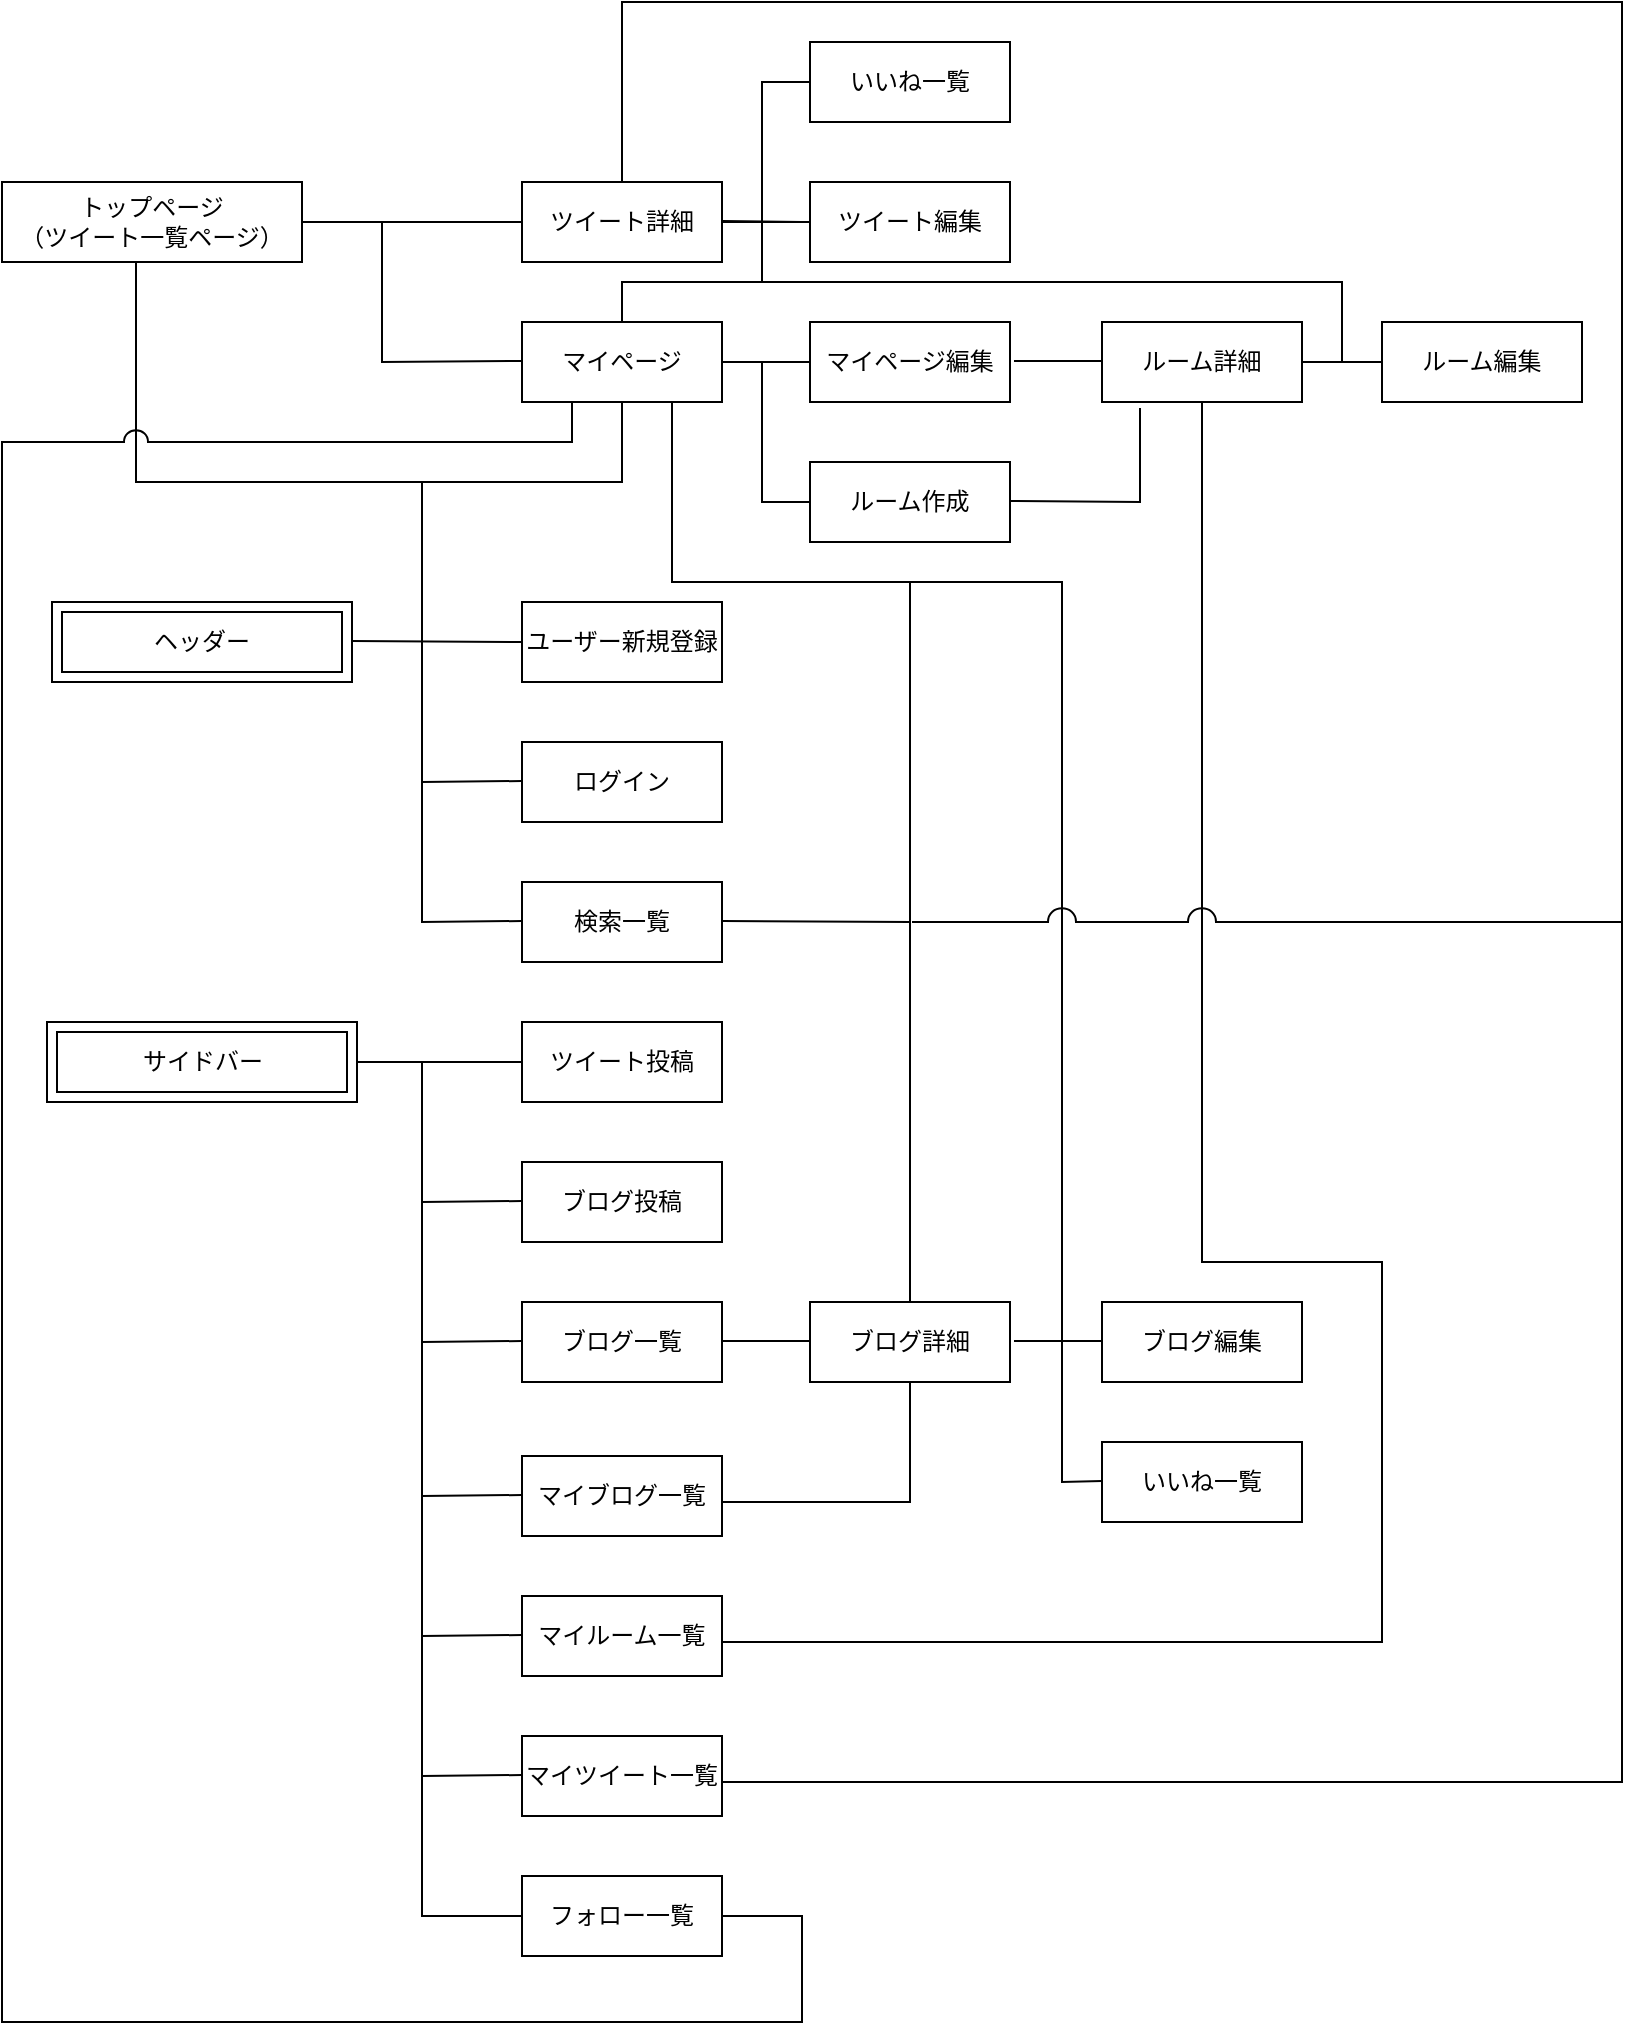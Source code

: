 <mxfile>
    <diagram id="4FSSSGJxte7q_M84ObTr" name="ページ1">
        <mxGraphModel dx="1120" dy="1046" grid="0" gridSize="10" guides="1" tooltips="1" connect="1" arrows="1" fold="1" page="1" pageScale="1" pageWidth="827" pageHeight="1169" background="none" math="0" shadow="0">
            <root>
                <mxCell id="0"/>
                <mxCell id="1" parent="0"/>
                <mxCell id="4" style="edgeStyle=none;html=1;exitX=1;exitY=0.5;exitDx=0;exitDy=0;endArrow=none;endFill=0;entryX=0;entryY=0.5;entryDx=0;entryDy=0;" edge="1" parent="1" source="2" target="16">
                    <mxGeometry relative="1" as="geometry">
                        <mxPoint x="240" y="120" as="targetPoint"/>
                    </mxGeometry>
                </mxCell>
                <mxCell id="2" value="トップページ&lt;br&gt;（ツイート一覧ページ）" style="whiteSpace=wrap;html=1;align=center;" vertex="1" parent="1">
                    <mxGeometry x="10" y="100" width="150" height="40" as="geometry"/>
                </mxCell>
                <mxCell id="5" value="マイページ" style="whiteSpace=wrap;html=1;align=center;" vertex="1" parent="1">
                    <mxGeometry x="270" y="170" width="100" height="40" as="geometry"/>
                </mxCell>
                <mxCell id="6" value="マイページ編集" style="whiteSpace=wrap;html=1;align=center;" vertex="1" parent="1">
                    <mxGeometry x="414" y="170" width="100" height="40" as="geometry"/>
                </mxCell>
                <mxCell id="7" value="フォロー一覧" style="whiteSpace=wrap;html=1;align=center;" vertex="1" parent="1">
                    <mxGeometry x="270" y="947" width="100" height="40" as="geometry"/>
                </mxCell>
                <mxCell id="9" value="ルーム作成" style="whiteSpace=wrap;html=1;align=center;" vertex="1" parent="1">
                    <mxGeometry x="414" y="240" width="100" height="40" as="geometry"/>
                </mxCell>
                <mxCell id="10" value="ルーム詳細" style="whiteSpace=wrap;html=1;align=center;" vertex="1" parent="1">
                    <mxGeometry x="560" y="170" width="100" height="40" as="geometry"/>
                </mxCell>
                <mxCell id="11" value="ルーム編集" style="whiteSpace=wrap;html=1;align=center;" vertex="1" parent="1">
                    <mxGeometry x="700" y="170" width="100" height="40" as="geometry"/>
                </mxCell>
                <mxCell id="12" value="マイルーム一覧" style="whiteSpace=wrap;html=1;align=center;" vertex="1" parent="1">
                    <mxGeometry x="270" y="807" width="100" height="40" as="geometry"/>
                </mxCell>
                <mxCell id="13" value="検索一覧" style="whiteSpace=wrap;html=1;align=center;" vertex="1" parent="1">
                    <mxGeometry x="270" y="450" width="100" height="40" as="geometry"/>
                </mxCell>
                <mxCell id="14" value="ユーザー新規登録" style="whiteSpace=wrap;html=1;align=center;" vertex="1" parent="1">
                    <mxGeometry x="270" y="310" width="100" height="40" as="geometry"/>
                </mxCell>
                <mxCell id="15" value="ログイン" style="whiteSpace=wrap;html=1;align=center;" vertex="1" parent="1">
                    <mxGeometry x="270" y="380" width="100" height="40" as="geometry"/>
                </mxCell>
                <mxCell id="16" value="ツイート詳細" style="whiteSpace=wrap;html=1;align=center;" vertex="1" parent="1">
                    <mxGeometry x="270" y="100" width="100" height="40" as="geometry"/>
                </mxCell>
                <mxCell id="43" value="" style="edgeStyle=orthogonalEdgeStyle;html=1;endArrow=none;endFill=0;" edge="1" parent="1" source="17" target="16">
                    <mxGeometry relative="1" as="geometry"/>
                </mxCell>
                <mxCell id="17" value="ツイート編集" style="whiteSpace=wrap;html=1;align=center;" vertex="1" parent="1">
                    <mxGeometry x="414" y="100" width="100" height="40" as="geometry"/>
                </mxCell>
                <mxCell id="55" value="" style="edgeStyle=orthogonalEdgeStyle;html=1;endArrow=none;endFill=0;" edge="1" parent="1" source="18" target="33">
                    <mxGeometry relative="1" as="geometry"/>
                </mxCell>
                <mxCell id="18" value="ツイート投稿" style="whiteSpace=wrap;html=1;align=center;" vertex="1" parent="1">
                    <mxGeometry x="270" y="520" width="100" height="40" as="geometry"/>
                </mxCell>
                <mxCell id="19" value="ブログ一覧" style="whiteSpace=wrap;html=1;align=center;" vertex="1" parent="1">
                    <mxGeometry x="270" y="660" width="100" height="40" as="geometry"/>
                </mxCell>
                <mxCell id="20" value="ブログ投稿" style="whiteSpace=wrap;html=1;align=center;" vertex="1" parent="1">
                    <mxGeometry x="270" y="590" width="100" height="40" as="geometry"/>
                </mxCell>
                <mxCell id="21" value="ブログ詳細" style="whiteSpace=wrap;html=1;align=center;" vertex="1" parent="1">
                    <mxGeometry x="414" y="660" width="100" height="40" as="geometry"/>
                </mxCell>
                <mxCell id="22" value="ブログ編集" style="whiteSpace=wrap;html=1;align=center;" vertex="1" parent="1">
                    <mxGeometry x="560" y="660" width="100" height="40" as="geometry"/>
                </mxCell>
                <mxCell id="32" value="ヘッダー" style="shape=ext;margin=3;double=1;whiteSpace=wrap;html=1;align=center;" vertex="1" parent="1">
                    <mxGeometry x="35" y="310" width="150" height="40" as="geometry"/>
                </mxCell>
                <mxCell id="33" value="サイドバー" style="shape=ext;margin=3;double=1;whiteSpace=wrap;html=1;align=center;" vertex="1" parent="1">
                    <mxGeometry x="32.5" y="520" width="155" height="40" as="geometry"/>
                </mxCell>
                <mxCell id="34" value="マイブログ一覧" style="whiteSpace=wrap;html=1;align=center;" vertex="1" parent="1">
                    <mxGeometry x="270" y="737" width="100" height="40" as="geometry"/>
                </mxCell>
                <mxCell id="35" value="マイツイート一覧" style="whiteSpace=wrap;html=1;align=center;" vertex="1" parent="1">
                    <mxGeometry x="270" y="877" width="100" height="40" as="geometry"/>
                </mxCell>
                <mxCell id="40" value="" style="endArrow=none;html=1;rounded=0;" edge="1" parent="1">
                    <mxGeometry relative="1" as="geometry">
                        <mxPoint x="200" y="120" as="sourcePoint"/>
                        <mxPoint x="270" y="189.5" as="targetPoint"/>
                        <Array as="points">
                            <mxPoint x="200" y="190"/>
                        </Array>
                    </mxGeometry>
                </mxCell>
                <mxCell id="42" value="" style="endArrow=none;html=1;rounded=0;" edge="1" parent="1">
                    <mxGeometry relative="1" as="geometry">
                        <mxPoint x="370" y="119.5" as="sourcePoint"/>
                        <mxPoint x="410" y="120" as="targetPoint"/>
                    </mxGeometry>
                </mxCell>
                <mxCell id="45" value="" style="endArrow=none;html=1;rounded=0;exitX=1;exitY=0.5;exitDx=0;exitDy=0;" edge="1" parent="1" source="5">
                    <mxGeometry relative="1" as="geometry">
                        <mxPoint x="374" y="189.5" as="sourcePoint"/>
                        <mxPoint x="414" y="190" as="targetPoint"/>
                    </mxGeometry>
                </mxCell>
                <mxCell id="46" value="" style="endArrow=none;html=1;rounded=0;exitX=1;exitY=0.5;exitDx=0;exitDy=0;" edge="1" parent="1">
                    <mxGeometry relative="1" as="geometry">
                        <mxPoint x="516" y="189.5" as="sourcePoint"/>
                        <mxPoint x="560" y="189.5" as="targetPoint"/>
                    </mxGeometry>
                </mxCell>
                <mxCell id="49" value="" style="endArrow=none;html=1;rounded=0;exitX=1;exitY=0.5;exitDx=0;exitDy=0;" edge="1" parent="1">
                    <mxGeometry relative="1" as="geometry">
                        <mxPoint x="370" y="679.5" as="sourcePoint"/>
                        <mxPoint x="414" y="679.5" as="targetPoint"/>
                    </mxGeometry>
                </mxCell>
                <mxCell id="50" value="" style="endArrow=none;html=1;rounded=0;exitX=1;exitY=0.5;exitDx=0;exitDy=0;" edge="1" parent="1">
                    <mxGeometry relative="1" as="geometry">
                        <mxPoint x="516" y="679.5" as="sourcePoint"/>
                        <mxPoint x="560" y="679.5" as="targetPoint"/>
                    </mxGeometry>
                </mxCell>
                <mxCell id="51" value="" style="endArrow=none;html=1;rounded=0;entryX=0;entryY=0.5;entryDx=0;entryDy=0;" edge="1" parent="1" target="9">
                    <mxGeometry relative="1" as="geometry">
                        <mxPoint x="390" y="190" as="sourcePoint"/>
                        <mxPoint x="400" y="290" as="targetPoint"/>
                        <Array as="points">
                            <mxPoint x="390" y="260"/>
                        </Array>
                    </mxGeometry>
                </mxCell>
                <mxCell id="52" value="" style="endArrow=none;html=1;rounded=0;" edge="1" parent="1">
                    <mxGeometry relative="1" as="geometry">
                        <mxPoint x="185" y="329.5" as="sourcePoint"/>
                        <mxPoint x="270" y="330" as="targetPoint"/>
                    </mxGeometry>
                </mxCell>
                <mxCell id="53" value="" style="endArrow=none;html=1;rounded=0;" edge="1" parent="1">
                    <mxGeometry relative="1" as="geometry">
                        <mxPoint x="220" y="330" as="sourcePoint"/>
                        <mxPoint x="270" y="469.5" as="targetPoint"/>
                        <Array as="points">
                            <mxPoint x="220" y="470"/>
                        </Array>
                    </mxGeometry>
                </mxCell>
                <mxCell id="54" value="" style="endArrow=none;html=1;rounded=0;" edge="1" parent="1">
                    <mxGeometry relative="1" as="geometry">
                        <mxPoint x="220" y="400" as="sourcePoint"/>
                        <mxPoint x="270" y="399.5" as="targetPoint"/>
                    </mxGeometry>
                </mxCell>
                <mxCell id="57" value="" style="endArrow=none;html=1;rounded=0;" edge="1" parent="1">
                    <mxGeometry relative="1" as="geometry">
                        <mxPoint x="220" y="540" as="sourcePoint"/>
                        <mxPoint x="270" y="967" as="targetPoint"/>
                        <Array as="points">
                            <mxPoint x="220" y="967"/>
                        </Array>
                    </mxGeometry>
                </mxCell>
                <mxCell id="58" value="" style="endArrow=none;html=1;rounded=0;" edge="1" parent="1">
                    <mxGeometry relative="1" as="geometry">
                        <mxPoint x="220" y="897" as="sourcePoint"/>
                        <mxPoint x="270" y="896.5" as="targetPoint"/>
                    </mxGeometry>
                </mxCell>
                <mxCell id="59" value="" style="endArrow=none;html=1;rounded=0;" edge="1" parent="1">
                    <mxGeometry relative="1" as="geometry">
                        <mxPoint x="220" y="827" as="sourcePoint"/>
                        <mxPoint x="270" y="826.5" as="targetPoint"/>
                    </mxGeometry>
                </mxCell>
                <mxCell id="60" value="" style="endArrow=none;html=1;rounded=0;" edge="1" parent="1">
                    <mxGeometry relative="1" as="geometry">
                        <mxPoint x="220" y="757" as="sourcePoint"/>
                        <mxPoint x="270" y="756.5" as="targetPoint"/>
                    </mxGeometry>
                </mxCell>
                <mxCell id="61" value="" style="endArrow=none;html=1;rounded=0;" edge="1" parent="1">
                    <mxGeometry relative="1" as="geometry">
                        <mxPoint x="220" y="680" as="sourcePoint"/>
                        <mxPoint x="270" y="679.5" as="targetPoint"/>
                    </mxGeometry>
                </mxCell>
                <mxCell id="62" value="" style="endArrow=none;html=1;rounded=0;" edge="1" parent="1">
                    <mxGeometry relative="1" as="geometry">
                        <mxPoint x="220" y="610" as="sourcePoint"/>
                        <mxPoint x="270" y="609.5" as="targetPoint"/>
                    </mxGeometry>
                </mxCell>
                <mxCell id="63" value="" style="endArrow=none;html=1;rounded=0;exitX=0.5;exitY=1;exitDx=0;exitDy=0;" edge="1" parent="1" source="5">
                    <mxGeometry relative="1" as="geometry">
                        <mxPoint x="70" y="250" as="sourcePoint"/>
                        <mxPoint x="220" y="330" as="targetPoint"/>
                        <Array as="points">
                            <mxPoint x="320" y="250"/>
                            <mxPoint x="220" y="250"/>
                        </Array>
                    </mxGeometry>
                </mxCell>
                <mxCell id="64" value="" style="endArrow=none;html=1;rounded=0;" edge="1" parent="1">
                    <mxGeometry relative="1" as="geometry">
                        <mxPoint x="77" y="140" as="sourcePoint"/>
                        <mxPoint x="220" y="250" as="targetPoint"/>
                        <Array as="points">
                            <mxPoint x="77" y="250"/>
                        </Array>
                    </mxGeometry>
                </mxCell>
                <mxCell id="65" value="" style="endArrow=none;html=1;rounded=0;entryX=0.5;entryY=1;entryDx=0;entryDy=0;" edge="1" parent="1" target="21">
                    <mxGeometry relative="1" as="geometry">
                        <mxPoint x="370" y="760" as="sourcePoint"/>
                        <mxPoint x="530" y="760" as="targetPoint"/>
                        <Array as="points">
                            <mxPoint x="464" y="760"/>
                        </Array>
                    </mxGeometry>
                </mxCell>
                <mxCell id="66" value="" style="endArrow=none;html=1;rounded=0;entryX=0;entryY=0.5;entryDx=0;entryDy=0;" edge="1" parent="1" target="11">
                    <mxGeometry relative="1" as="geometry">
                        <mxPoint x="660" y="190" as="sourcePoint"/>
                        <mxPoint x="700" y="190" as="targetPoint"/>
                    </mxGeometry>
                </mxCell>
                <mxCell id="67" value="" style="endArrow=none;html=1;rounded=0;entryX=0.5;entryY=1;entryDx=0;entryDy=0;" edge="1" parent="1">
                    <mxGeometry relative="1" as="geometry">
                        <mxPoint x="370" y="830" as="sourcePoint"/>
                        <mxPoint x="610" y="210" as="targetPoint"/>
                        <Array as="points">
                            <mxPoint x="700" y="830"/>
                            <mxPoint x="700" y="640"/>
                            <mxPoint x="610" y="640"/>
                        </Array>
                    </mxGeometry>
                </mxCell>
                <mxCell id="70" value="いいね一覧" style="whiteSpace=wrap;html=1;align=center;" vertex="1" parent="1">
                    <mxGeometry x="560" y="730" width="100" height="40" as="geometry"/>
                </mxCell>
                <mxCell id="71" value="" style="endArrow=none;html=1;rounded=0;" edge="1" parent="1">
                    <mxGeometry relative="1" as="geometry">
                        <mxPoint x="540" y="680" as="sourcePoint"/>
                        <mxPoint x="560" y="749.5" as="targetPoint"/>
                        <Array as="points">
                            <mxPoint x="540" y="750"/>
                        </Array>
                    </mxGeometry>
                </mxCell>
                <mxCell id="8" value="いいね一覧" style="whiteSpace=wrap;html=1;align=center;" vertex="1" parent="1">
                    <mxGeometry x="414" y="30" width="100" height="40" as="geometry"/>
                </mxCell>
                <mxCell id="72" value="" style="endArrow=none;html=1;rounded=0;" edge="1" parent="1">
                    <mxGeometry relative="1" as="geometry">
                        <mxPoint x="370" y="900" as="sourcePoint"/>
                        <mxPoint x="320" y="100" as="targetPoint"/>
                        <Array as="points">
                            <mxPoint x="820" y="900"/>
                            <mxPoint x="820" y="10"/>
                            <mxPoint x="320" y="10"/>
                        </Array>
                    </mxGeometry>
                </mxCell>
                <mxCell id="73" value="" style="endArrow=none;html=1;rounded=0;" edge="1" parent="1">
                    <mxGeometry relative="1" as="geometry">
                        <mxPoint x="390" y="120" as="sourcePoint"/>
                        <mxPoint x="414" y="50" as="targetPoint"/>
                        <Array as="points">
                            <mxPoint x="390" y="50"/>
                        </Array>
                    </mxGeometry>
                </mxCell>
                <mxCell id="74" value="" style="endArrow=none;html=1;rounded=0;entryX=0.25;entryY=1;entryDx=0;entryDy=0;jumpStyle=arc;jumpSize=12;" edge="1" parent="1" target="5">
                    <mxGeometry relative="1" as="geometry">
                        <mxPoint x="370" y="967" as="sourcePoint"/>
                        <mxPoint x="530" y="966.5" as="targetPoint"/>
                        <Array as="points">
                            <mxPoint x="410" y="967"/>
                            <mxPoint x="410" y="1020"/>
                            <mxPoint x="10" y="1020"/>
                            <mxPoint x="10" y="230"/>
                            <mxPoint x="295" y="230"/>
                        </Array>
                    </mxGeometry>
                </mxCell>
                <mxCell id="75" value="" style="endArrow=none;html=1;rounded=0;exitX=0.75;exitY=1;exitDx=0;exitDy=0;" edge="1" parent="1" source="5">
                    <mxGeometry relative="1" as="geometry">
                        <mxPoint x="414" y="510" as="sourcePoint"/>
                        <mxPoint x="540" y="680" as="targetPoint"/>
                        <Array as="points">
                            <mxPoint x="345" y="300"/>
                            <mxPoint x="540" y="300"/>
                        </Array>
                    </mxGeometry>
                </mxCell>
                <mxCell id="76" value="" style="endArrow=none;html=1;rounded=0;exitX=0.5;exitY=0;exitDx=0;exitDy=0;" edge="1" parent="1" source="5">
                    <mxGeometry relative="1" as="geometry">
                        <mxPoint x="350" y="280" as="sourcePoint"/>
                        <mxPoint x="390" y="120" as="targetPoint"/>
                        <Array as="points">
                            <mxPoint x="320" y="150"/>
                            <mxPoint x="390" y="150"/>
                        </Array>
                    </mxGeometry>
                </mxCell>
                <mxCell id="77" value="" style="endArrow=none;html=1;rounded=0;" edge="1" parent="1">
                    <mxGeometry relative="1" as="geometry">
                        <mxPoint x="390" y="150" as="sourcePoint"/>
                        <mxPoint x="680" y="190" as="targetPoint"/>
                        <Array as="points">
                            <mxPoint x="680" y="150"/>
                        </Array>
                    </mxGeometry>
                </mxCell>
                <mxCell id="78" value="" style="endArrow=none;html=1;rounded=0;entryX=0.19;entryY=1.075;entryDx=0;entryDy=0;entryPerimeter=0;" edge="1" parent="1" target="10">
                    <mxGeometry relative="1" as="geometry">
                        <mxPoint x="514" y="259.5" as="sourcePoint"/>
                        <mxPoint x="674" y="259.5" as="targetPoint"/>
                        <Array as="points">
                            <mxPoint x="579" y="260"/>
                        </Array>
                    </mxGeometry>
                </mxCell>
                <mxCell id="79" value="" style="endArrow=none;html=1;rounded=0;entryX=0.5;entryY=0;entryDx=0;entryDy=0;" edge="1" parent="1" target="21">
                    <mxGeometry relative="1" as="geometry">
                        <mxPoint x="370" y="469.5" as="sourcePoint"/>
                        <mxPoint x="530" y="469.5" as="targetPoint"/>
                        <Array as="points">
                            <mxPoint x="464" y="470"/>
                        </Array>
                    </mxGeometry>
                </mxCell>
                <mxCell id="80" value="" style="endArrow=none;html=1;rounded=0;jumpStyle=arc;jumpSize=14;" edge="1" parent="1">
                    <mxGeometry relative="1" as="geometry">
                        <mxPoint x="465" y="470" as="sourcePoint"/>
                        <mxPoint x="820" y="470" as="targetPoint"/>
                    </mxGeometry>
                </mxCell>
                <mxCell id="81" value="" style="endArrow=none;html=1;rounded=0;" edge="1" parent="1">
                    <mxGeometry relative="1" as="geometry">
                        <mxPoint x="464" y="300" as="sourcePoint"/>
                        <mxPoint x="464" y="470" as="targetPoint"/>
                    </mxGeometry>
                </mxCell>
            </root>
        </mxGraphModel>
    </diagram>
</mxfile>